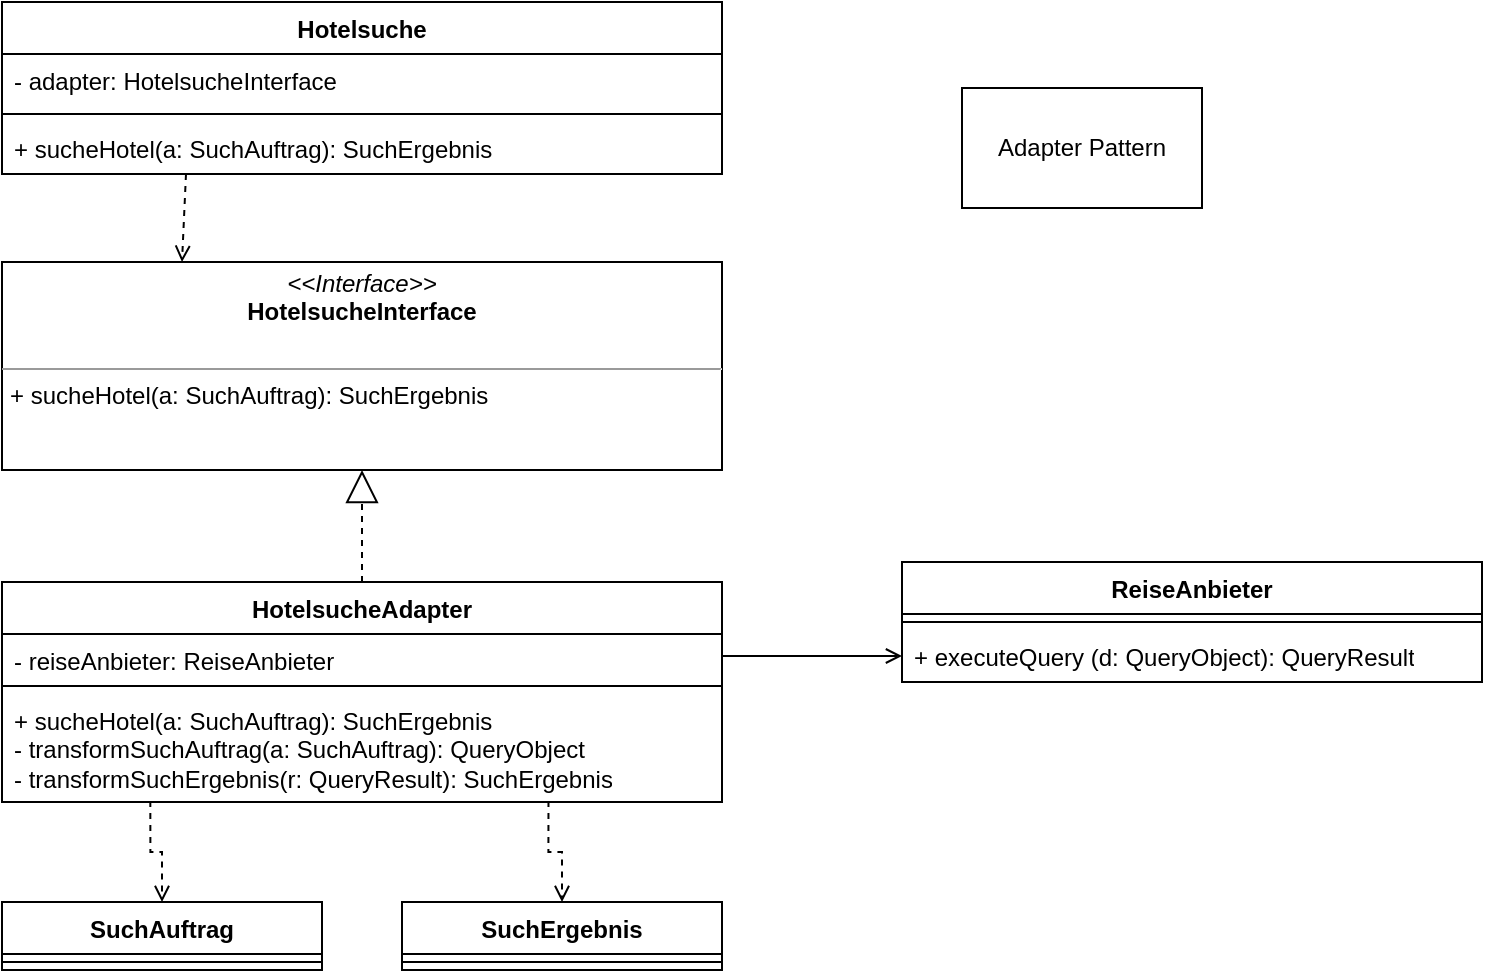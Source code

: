<mxfile version="22.1.17" type="github">
  <diagram name="Seite-1" id="ULfEtaH9g-QaJSUvBMsT">
    <mxGraphModel dx="993" dy="558" grid="1" gridSize="10" guides="1" tooltips="1" connect="1" arrows="1" fold="1" page="1" pageScale="1" pageWidth="827" pageHeight="1169" math="0" shadow="0">
      <root>
        <mxCell id="0" />
        <mxCell id="1" parent="0" />
        <mxCell id="NUvROa_gXDPw505vg4XF-1" value="Hotelsuche" style="swimlane;fontStyle=1;align=center;verticalAlign=top;childLayout=stackLayout;horizontal=1;startSize=26;horizontalStack=0;resizeParent=1;resizeParentMax=0;resizeLast=0;collapsible=1;marginBottom=0;whiteSpace=wrap;html=1;" vertex="1" parent="1">
          <mxGeometry x="40" y="40" width="360" height="86" as="geometry" />
        </mxCell>
        <mxCell id="NUvROa_gXDPw505vg4XF-2" value="- adapter: HotelsucheInterface" style="text;align=left;verticalAlign=top;spacingLeft=4;spacingRight=4;overflow=hidden;rotatable=0;points=[[0,0.5],[1,0.5]];portConstraint=eastwest;whiteSpace=wrap;html=1;" vertex="1" parent="NUvROa_gXDPw505vg4XF-1">
          <mxGeometry y="26" width="360" height="26" as="geometry" />
        </mxCell>
        <mxCell id="NUvROa_gXDPw505vg4XF-3" value="" style="line;strokeWidth=1;fillColor=none;align=left;verticalAlign=middle;spacingTop=-1;spacingLeft=3;spacingRight=3;rotatable=0;labelPosition=right;points=[];portConstraint=eastwest;strokeColor=inherit;" vertex="1" parent="NUvROa_gXDPw505vg4XF-1">
          <mxGeometry y="52" width="360" height="8" as="geometry" />
        </mxCell>
        <mxCell id="NUvROa_gXDPw505vg4XF-4" value="+ sucheHotel(a: SuchAuftrag): SuchErgebnis&amp;nbsp;" style="text;strokeColor=none;fillColor=none;align=left;verticalAlign=top;spacingLeft=4;spacingRight=4;overflow=hidden;rotatable=0;points=[[0,0.5],[1,0.5]];portConstraint=eastwest;whiteSpace=wrap;html=1;" vertex="1" parent="NUvROa_gXDPw505vg4XF-1">
          <mxGeometry y="60" width="360" height="26" as="geometry" />
        </mxCell>
        <mxCell id="NUvROa_gXDPw505vg4XF-5" value="ReiseAnbieter" style="swimlane;fontStyle=1;align=center;verticalAlign=top;childLayout=stackLayout;horizontal=1;startSize=26;horizontalStack=0;resizeParent=1;resizeParentMax=0;resizeLast=0;collapsible=1;marginBottom=0;whiteSpace=wrap;html=1;" vertex="1" parent="1">
          <mxGeometry x="490" y="320" width="290" height="60" as="geometry" />
        </mxCell>
        <mxCell id="NUvROa_gXDPw505vg4XF-7" value="" style="line;strokeWidth=1;fillColor=none;align=left;verticalAlign=middle;spacingTop=-1;spacingLeft=3;spacingRight=3;rotatable=0;labelPosition=right;points=[];portConstraint=eastwest;strokeColor=inherit;" vertex="1" parent="NUvROa_gXDPw505vg4XF-5">
          <mxGeometry y="26" width="290" height="8" as="geometry" />
        </mxCell>
        <mxCell id="NUvROa_gXDPw505vg4XF-8" value="+ executeQuery (d: QueryObject): QueryResult" style="text;strokeColor=none;fillColor=none;align=left;verticalAlign=top;spacingLeft=4;spacingRight=4;overflow=hidden;rotatable=0;points=[[0,0.5],[1,0.5]];portConstraint=eastwest;whiteSpace=wrap;html=1;" vertex="1" parent="NUvROa_gXDPw505vg4XF-5">
          <mxGeometry y="34" width="290" height="26" as="geometry" />
        </mxCell>
        <mxCell id="NUvROa_gXDPw505vg4XF-25" value="" style="edgeStyle=orthogonalEdgeStyle;rounded=0;orthogonalLoop=1;jettySize=auto;html=1;dashed=1;endArrow=block;endFill=0;endSize=14;" edge="1" parent="1" source="NUvROa_gXDPw505vg4XF-9" target="NUvROa_gXDPw505vg4XF-13">
          <mxGeometry relative="1" as="geometry" />
        </mxCell>
        <mxCell id="NUvROa_gXDPw505vg4XF-9" value="HotelsucheAdapter" style="swimlane;fontStyle=1;align=center;verticalAlign=top;childLayout=stackLayout;horizontal=1;startSize=26;horizontalStack=0;resizeParent=1;resizeParentMax=0;resizeLast=0;collapsible=1;marginBottom=0;whiteSpace=wrap;html=1;" vertex="1" parent="1">
          <mxGeometry x="40" y="330" width="360" height="110" as="geometry" />
        </mxCell>
        <mxCell id="NUvROa_gXDPw505vg4XF-10" value="- reiseAnbieter: ReiseAnbieter" style="text;strokeColor=none;fillColor=none;align=left;verticalAlign=top;spacingLeft=4;spacingRight=4;overflow=hidden;rotatable=0;points=[[0,0.5],[1,0.5]];portConstraint=eastwest;whiteSpace=wrap;html=1;" vertex="1" parent="NUvROa_gXDPw505vg4XF-9">
          <mxGeometry y="26" width="360" height="22" as="geometry" />
        </mxCell>
        <mxCell id="NUvROa_gXDPw505vg4XF-11" value="" style="line;strokeWidth=1;fillColor=none;align=left;verticalAlign=middle;spacingTop=-1;spacingLeft=3;spacingRight=3;rotatable=0;labelPosition=right;points=[];portConstraint=eastwest;strokeColor=inherit;" vertex="1" parent="NUvROa_gXDPw505vg4XF-9">
          <mxGeometry y="48" width="360" height="8" as="geometry" />
        </mxCell>
        <mxCell id="NUvROa_gXDPw505vg4XF-12" value="+ sucheHotel(a: SuchAuftrag): SuchErgebnis&lt;br&gt;- transformSuchAuftrag(a: SuchAuftrag): QueryObject&lt;br&gt;- transformSuchErgebnis(r: QueryResult): SuchErgebnis" style="text;strokeColor=none;fillColor=none;align=left;verticalAlign=top;spacingLeft=4;spacingRight=4;overflow=hidden;rotatable=0;points=[[0,0.5],[1,0.5]];portConstraint=eastwest;whiteSpace=wrap;html=1;" vertex="1" parent="NUvROa_gXDPw505vg4XF-9">
          <mxGeometry y="56" width="360" height="54" as="geometry" />
        </mxCell>
        <mxCell id="NUvROa_gXDPw505vg4XF-13" value="&lt;p style=&quot;margin:0px;margin-top:4px;text-align:center;&quot;&gt;&lt;i&gt;&amp;lt;&amp;lt;Interface&amp;gt;&amp;gt;&lt;/i&gt;&lt;br&gt;&lt;b&gt;HotelsucheInterface&lt;/b&gt;&lt;/p&gt;&lt;p style=&quot;margin:0px;margin-left:4px;&quot;&gt;&lt;br&gt;&lt;/p&gt;&lt;hr size=&quot;1&quot;&gt;&lt;p style=&quot;margin:0px;margin-left:4px;&quot;&gt;+ sucheHotel(a: SuchAuftrag): SuchErgebnis&lt;/p&gt;" style="verticalAlign=top;align=left;overflow=fill;fontSize=12;fontFamily=Helvetica;html=1;whiteSpace=wrap;fillColor=none;" vertex="1" parent="1">
          <mxGeometry x="40" y="170" width="360" height="104" as="geometry" />
        </mxCell>
        <mxCell id="NUvROa_gXDPw505vg4XF-14" value="SuchAuftrag" style="swimlane;fontStyle=1;align=center;verticalAlign=top;childLayout=stackLayout;horizontal=1;startSize=26;horizontalStack=0;resizeParent=1;resizeParentMax=0;resizeLast=0;collapsible=1;marginBottom=0;whiteSpace=wrap;html=1;" vertex="1" parent="1">
          <mxGeometry x="40" y="490" width="160" height="34" as="geometry" />
        </mxCell>
        <mxCell id="NUvROa_gXDPw505vg4XF-16" value="" style="line;strokeWidth=1;fillColor=none;align=left;verticalAlign=middle;spacingTop=-1;spacingLeft=3;spacingRight=3;rotatable=0;labelPosition=right;points=[];portConstraint=eastwest;strokeColor=inherit;" vertex="1" parent="NUvROa_gXDPw505vg4XF-14">
          <mxGeometry y="26" width="160" height="8" as="geometry" />
        </mxCell>
        <mxCell id="NUvROa_gXDPw505vg4XF-18" value="SuchErgebnis" style="swimlane;fontStyle=1;align=center;verticalAlign=top;childLayout=stackLayout;horizontal=1;startSize=26;horizontalStack=0;resizeParent=1;resizeParentMax=0;resizeLast=0;collapsible=1;marginBottom=0;whiteSpace=wrap;html=1;" vertex="1" parent="1">
          <mxGeometry x="240" y="490" width="160" height="34" as="geometry" />
        </mxCell>
        <mxCell id="NUvROa_gXDPw505vg4XF-20" value="" style="line;strokeWidth=1;fillColor=none;align=left;verticalAlign=middle;spacingTop=-1;spacingLeft=3;spacingRight=3;rotatable=0;labelPosition=right;points=[];portConstraint=eastwest;strokeColor=inherit;" vertex="1" parent="NUvROa_gXDPw505vg4XF-18">
          <mxGeometry y="26" width="160" height="8" as="geometry" />
        </mxCell>
        <mxCell id="NUvROa_gXDPw505vg4XF-22" style="edgeStyle=orthogonalEdgeStyle;rounded=0;orthogonalLoop=1;jettySize=auto;html=1;exitX=1;exitY=0.5;exitDx=0;exitDy=0;entryX=0;entryY=0.5;entryDx=0;entryDy=0;endArrow=open;endFill=0;" edge="1" parent="1" source="NUvROa_gXDPw505vg4XF-10" target="NUvROa_gXDPw505vg4XF-8">
          <mxGeometry relative="1" as="geometry" />
        </mxCell>
        <mxCell id="NUvROa_gXDPw505vg4XF-23" style="edgeStyle=orthogonalEdgeStyle;rounded=0;orthogonalLoop=1;jettySize=auto;html=1;entryX=0.5;entryY=0;entryDx=0;entryDy=0;dashed=1;exitX=0.206;exitY=0.991;exitDx=0;exitDy=0;exitPerimeter=0;endArrow=open;endFill=0;" edge="1" parent="1" source="NUvROa_gXDPw505vg4XF-12" target="NUvROa_gXDPw505vg4XF-14">
          <mxGeometry relative="1" as="geometry" />
        </mxCell>
        <mxCell id="NUvROa_gXDPw505vg4XF-24" style="edgeStyle=orthogonalEdgeStyle;rounded=0;orthogonalLoop=1;jettySize=auto;html=1;exitX=0.759;exitY=0.991;exitDx=0;exitDy=0;dashed=1;exitPerimeter=0;endArrow=open;endFill=0;" edge="1" parent="1" source="NUvROa_gXDPw505vg4XF-12" target="NUvROa_gXDPw505vg4XF-18">
          <mxGeometry relative="1" as="geometry" />
        </mxCell>
        <mxCell id="NUvROa_gXDPw505vg4XF-27" style="rounded=0;orthogonalLoop=1;jettySize=auto;html=1;entryX=0.25;entryY=0;entryDx=0;entryDy=0;strokeColor=default;dashed=1;endArrow=open;endFill=0;" edge="1" parent="1" target="NUvROa_gXDPw505vg4XF-13">
          <mxGeometry relative="1" as="geometry">
            <mxPoint x="132.0" y="166" as="targetPoint" />
            <mxPoint x="132" y="126" as="sourcePoint" />
          </mxGeometry>
        </mxCell>
        <mxCell id="NUvROa_gXDPw505vg4XF-28" value="Adapter Pattern" style="rounded=0;whiteSpace=wrap;html=1;" vertex="1" parent="1">
          <mxGeometry x="520" y="83" width="120" height="60" as="geometry" />
        </mxCell>
      </root>
    </mxGraphModel>
  </diagram>
</mxfile>
